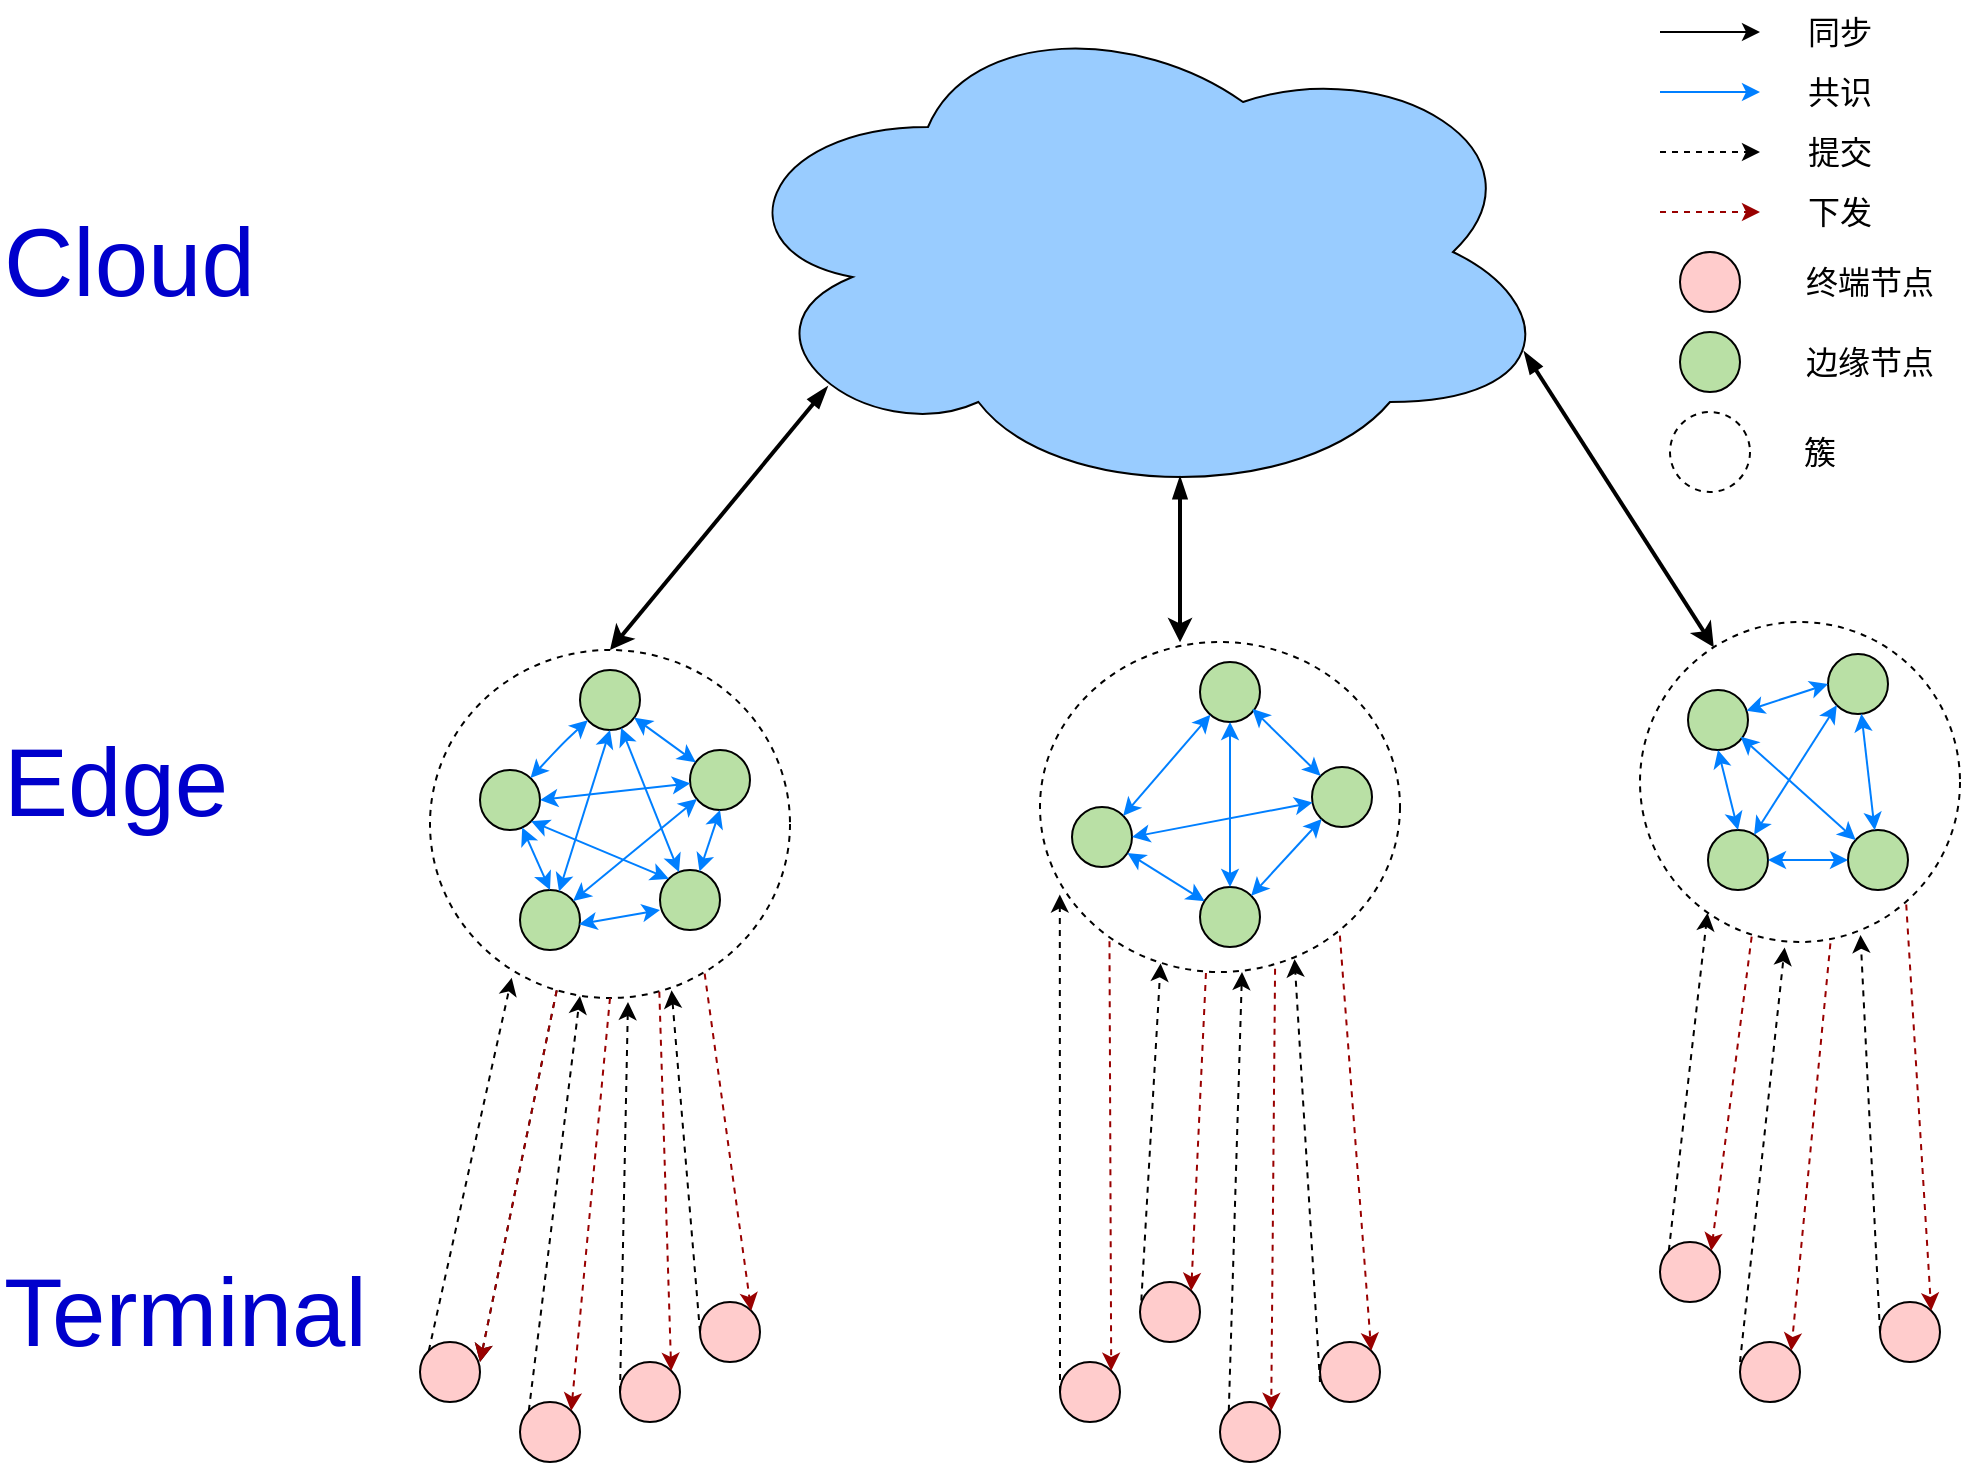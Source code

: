 <mxfile version="13.9.9" type="device"><diagram id="PI7rPJD1yioa2qnItkM4" name="Page-1"><mxGraphModel dx="1808" dy="650" grid="1" gridSize="10" guides="1" tooltips="1" connect="1" arrows="1" fold="1" page="1" pageScale="1" pageWidth="827" pageHeight="1169" math="0" shadow="0"><root><mxCell id="0"/><mxCell id="1" parent="0"/><mxCell id="evKppDUpDH1jwagpnQYI-1" value="" style="ellipse;shape=cloud;whiteSpace=wrap;html=1;fillColor=#99CCFF;" parent="1" vertex="1"><mxGeometry x="189" y="40" width="420" height="250" as="geometry"/></mxCell><mxCell id="evKppDUpDH1jwagpnQYI-45" value="" style="group" parent="1" vertex="1" connectable="0"><mxGeometry x="50" y="360" width="180" height="178" as="geometry"/></mxCell><mxCell id="evKppDUpDH1jwagpnQYI-5" value="" style="ellipse;whiteSpace=wrap;html=1;aspect=fixed;fillColor=#B9E0A5;" parent="evKppDUpDH1jwagpnQYI-45" vertex="1"><mxGeometry x="70" y="14" width="30" height="30" as="geometry"/></mxCell><mxCell id="evKppDUpDH1jwagpnQYI-6" value="" style="ellipse;whiteSpace=wrap;html=1;aspect=fixed;fillColor=#B9E0A5;" parent="evKppDUpDH1jwagpnQYI-45" vertex="1"><mxGeometry x="20" y="64" width="30" height="30" as="geometry"/></mxCell><mxCell id="evKppDUpDH1jwagpnQYI-7" value="" style="ellipse;whiteSpace=wrap;html=1;aspect=fixed;fillColor=#B9E0A5;" parent="evKppDUpDH1jwagpnQYI-45" vertex="1"><mxGeometry x="125" y="54" width="30" height="30" as="geometry"/></mxCell><mxCell id="evKppDUpDH1jwagpnQYI-8" value="" style="ellipse;whiteSpace=wrap;html=1;aspect=fixed;fillColor=#B9E0A5;" parent="evKppDUpDH1jwagpnQYI-45" vertex="1"><mxGeometry x="40" y="124" width="30" height="30" as="geometry"/></mxCell><mxCell id="evKppDUpDH1jwagpnQYI-9" value="" style="ellipse;whiteSpace=wrap;html=1;aspect=fixed;fillColor=#B9E0A5;" parent="evKppDUpDH1jwagpnQYI-45" vertex="1"><mxGeometry x="110" y="114" width="30" height="30" as="geometry"/></mxCell><mxCell id="evKppDUpDH1jwagpnQYI-20" value="" style="endArrow=classic;startArrow=classic;html=1;strokeColor=#007FFF;" parent="evKppDUpDH1jwagpnQYI-45" source="evKppDUpDH1jwagpnQYI-6" target="evKppDUpDH1jwagpnQYI-5" edge="1"><mxGeometry width="50" height="50" relative="1" as="geometry"><mxPoint x="47.607" y="64.393" as="sourcePoint"/><mxPoint x="72" y="40" as="targetPoint"/><Array as="points"><mxPoint x="62" y="50"/></Array></mxGeometry></mxCell><mxCell id="evKppDUpDH1jwagpnQYI-37" value="" style="endArrow=classic;startArrow=classic;html=1;strokeColor=#007FFF;" parent="evKppDUpDH1jwagpnQYI-45" source="evKppDUpDH1jwagpnQYI-5" target="evKppDUpDH1jwagpnQYI-7" edge="1"><mxGeometry width="50" height="50" relative="1" as="geometry"><mxPoint x="99.997" y="68.393" as="sourcePoint"/><mxPoint x="124.39" y="44" as="targetPoint"/></mxGeometry></mxCell><mxCell id="evKppDUpDH1jwagpnQYI-38" value="" style="endArrow=classic;startArrow=classic;html=1;exitX=0.984;exitY=0.57;exitDx=0;exitDy=0;strokeColor=#007FFF;exitPerimeter=0;" parent="evKppDUpDH1jwagpnQYI-45" source="evKppDUpDH1jwagpnQYI-8" edge="1"><mxGeometry width="50" height="50" relative="1" as="geometry"><mxPoint x="79.997" y="141.193" as="sourcePoint"/><mxPoint x="110" y="134" as="targetPoint"/></mxGeometry></mxCell><mxCell id="evKppDUpDH1jwagpnQYI-40" value="" style="endArrow=classic;startArrow=classic;html=1;exitX=0.5;exitY=0;exitDx=0;exitDy=0;strokeColor=#007FFF;" parent="evKppDUpDH1jwagpnQYI-45" source="evKppDUpDH1jwagpnQYI-8" target="evKppDUpDH1jwagpnQYI-6" edge="1"><mxGeometry width="50" height="50" relative="1" as="geometry"><mxPoint x="39.997" y="118.393" as="sourcePoint"/><mxPoint x="64.39" y="94" as="targetPoint"/></mxGeometry></mxCell><mxCell id="evKppDUpDH1jwagpnQYI-43" value="" style="endArrow=classic;startArrow=classic;html=1;strokeColor=#007FFF;entryX=0.5;entryY=1;entryDx=0;entryDy=0;" parent="evKppDUpDH1jwagpnQYI-45" source="evKppDUpDH1jwagpnQYI-9" target="evKppDUpDH1jwagpnQYI-7" edge="1"><mxGeometry width="50" height="50" relative="1" as="geometry"><mxPoint x="127.807" y="111.193" as="sourcePoint"/><mxPoint x="152.2" y="86.8" as="targetPoint"/></mxGeometry></mxCell><mxCell id="evKppDUpDH1jwagpnQYI-47" value="" style="endArrow=classic;startArrow=classic;html=1;strokeColor=#007FFF;entryX=0.5;entryY=1;entryDx=0;entryDy=0;" parent="evKppDUpDH1jwagpnQYI-45" source="evKppDUpDH1jwagpnQYI-8" target="evKppDUpDH1jwagpnQYI-5" edge="1"><mxGeometry width="50" height="50" relative="1" as="geometry"><mxPoint x="55.218" y="78.019" as="sourcePoint"/><mxPoint x="83.919" y="49.109" as="targetPoint"/></mxGeometry></mxCell><mxCell id="evKppDUpDH1jwagpnQYI-48" value="" style="endArrow=classic;startArrow=classic;html=1;strokeColor=#007FFF;" parent="evKppDUpDH1jwagpnQYI-45" source="evKppDUpDH1jwagpnQYI-9" target="evKppDUpDH1jwagpnQYI-5" edge="1"><mxGeometry width="50" height="50" relative="1" as="geometry"><mxPoint x="69.526" y="134.699" as="sourcePoint"/><mxPoint x="95" y="54" as="targetPoint"/></mxGeometry></mxCell><mxCell id="evKppDUpDH1jwagpnQYI-49" value="" style="endArrow=classic;startArrow=classic;html=1;strokeColor=#007FFF;" parent="evKppDUpDH1jwagpnQYI-45" source="evKppDUpDH1jwagpnQYI-7" target="evKppDUpDH1jwagpnQYI-8" edge="1"><mxGeometry width="50" height="50" relative="1" as="geometry"><mxPoint x="129.429" y="125.073" as="sourcePoint"/><mxPoint x="100.571" y="52.927" as="targetPoint"/></mxGeometry></mxCell><mxCell id="evKppDUpDH1jwagpnQYI-50" value="" style="endArrow=classic;startArrow=classic;html=1;strokeColor=#007FFF;entryX=1;entryY=0.5;entryDx=0;entryDy=0;" parent="evKppDUpDH1jwagpnQYI-45" source="evKppDUpDH1jwagpnQYI-7" target="evKppDUpDH1jwagpnQYI-6" edge="1"><mxGeometry width="50" height="50" relative="1" as="geometry"><mxPoint x="138.43" y="88.547" as="sourcePoint"/><mxPoint x="76.568" y="139.451" as="targetPoint"/></mxGeometry></mxCell><mxCell id="evKppDUpDH1jwagpnQYI-51" value="" style="endArrow=classic;startArrow=classic;html=1;strokeColor=#007FFF;entryX=1;entryY=1;entryDx=0;entryDy=0;exitX=0;exitY=0;exitDx=0;exitDy=0;" parent="evKppDUpDH1jwagpnQYI-45" source="evKppDUpDH1jwagpnQYI-9" target="evKppDUpDH1jwagpnQYI-6" edge="1"><mxGeometry width="50" height="50" relative="1" as="geometry"><mxPoint x="135.092" y="80.656" as="sourcePoint"/><mxPoint x="60" y="89" as="targetPoint"/></mxGeometry></mxCell><mxCell id="evKppDUpDH1jwagpnQYI-2" value="" style="ellipse;whiteSpace=wrap;html=1;fillColor=none;dashed=1;" parent="evKppDUpDH1jwagpnQYI-45" vertex="1"><mxGeometry x="-5" y="4" width="180" height="174" as="geometry"/></mxCell><mxCell id="evKppDUpDH1jwagpnQYI-46" value="" style="group" parent="1" vertex="1" connectable="0"><mxGeometry x="360" y="370" width="170" height="155" as="geometry"/></mxCell><mxCell id="evKppDUpDH1jwagpnQYI-3" value="" style="ellipse;whiteSpace=wrap;html=1;fillColor=none;dashed=1;" parent="evKppDUpDH1jwagpnQYI-46" vertex="1"><mxGeometry x="-10" y="-10" width="180" height="165" as="geometry"/></mxCell><mxCell id="evKppDUpDH1jwagpnQYI-12" value="" style="ellipse;whiteSpace=wrap;html=1;aspect=fixed;fillColor=#B9E0A5;" parent="evKppDUpDH1jwagpnQYI-46" vertex="1"><mxGeometry x="70" width="30" height="30" as="geometry"/></mxCell><mxCell id="evKppDUpDH1jwagpnQYI-13" value="" style="ellipse;whiteSpace=wrap;html=1;aspect=fixed;fillColor=#B9E0A5;" parent="evKppDUpDH1jwagpnQYI-46" vertex="1"><mxGeometry x="126" y="52.5" width="30" height="30" as="geometry"/></mxCell><mxCell id="evKppDUpDH1jwagpnQYI-14" value="" style="ellipse;whiteSpace=wrap;html=1;aspect=fixed;fillColor=#B9E0A5;" parent="evKppDUpDH1jwagpnQYI-46" vertex="1"><mxGeometry x="70" y="112.5" width="30" height="30" as="geometry"/></mxCell><mxCell id="evKppDUpDH1jwagpnQYI-15" value="" style="ellipse;whiteSpace=wrap;html=1;aspect=fixed;fillColor=#B9E0A5;" parent="evKppDUpDH1jwagpnQYI-46" vertex="1"><mxGeometry x="6" y="72.5" width="30" height="30" as="geometry"/></mxCell><mxCell id="evKppDUpDH1jwagpnQYI-23" value="" style="endArrow=classic;startArrow=classic;html=1;strokeColor=#007FFF;exitX=1;exitY=0;exitDx=0;exitDy=0;" parent="evKppDUpDH1jwagpnQYI-46" source="evKppDUpDH1jwagpnQYI-15" target="evKppDUpDH1jwagpnQYI-12" edge="1"><mxGeometry width="50" height="50" relative="1" as="geometry"><mxPoint x="50" y="67.5" as="sourcePoint"/><mxPoint x="74" y="42.5" as="targetPoint"/></mxGeometry></mxCell><mxCell id="evKppDUpDH1jwagpnQYI-24" value="" style="endArrow=classic;startArrow=classic;html=1;strokeColor=#007FFF;" parent="evKppDUpDH1jwagpnQYI-46" source="evKppDUpDH1jwagpnQYI-15" target="evKppDUpDH1jwagpnQYI-14" edge="1"><mxGeometry width="50" height="50" relative="1" as="geometry"><mxPoint x="46" y="92.5" as="sourcePoint"/><mxPoint x="69.841" y="117.477" as="targetPoint"/></mxGeometry></mxCell><mxCell id="evKppDUpDH1jwagpnQYI-26" value="" style="endArrow=classic;startArrow=classic;html=1;strokeColor=#007FFF;exitX=1;exitY=0;exitDx=0;exitDy=0;" parent="evKppDUpDH1jwagpnQYI-46" source="evKppDUpDH1jwagpnQYI-14" target="evKppDUpDH1jwagpnQYI-13" edge="1"><mxGeometry width="50" height="50" relative="1" as="geometry"><mxPoint x="100" y="117.5" as="sourcePoint"/><mxPoint x="124" y="92.5" as="targetPoint"/></mxGeometry></mxCell><mxCell id="evKppDUpDH1jwagpnQYI-27" value="" style="endArrow=classic;startArrow=classic;html=1;strokeColor=#007FFF;exitX=0.872;exitY=0.783;exitDx=0;exitDy=0;exitPerimeter=0;" parent="evKppDUpDH1jwagpnQYI-46" source="evKppDUpDH1jwagpnQYI-12" target="evKppDUpDH1jwagpnQYI-13" edge="1"><mxGeometry width="50" height="50" relative="1" as="geometry"><mxPoint x="96" y="42.5" as="sourcePoint"/><mxPoint x="121.05" y="66.28" as="targetPoint"/></mxGeometry></mxCell><mxCell id="evKppDUpDH1jwagpnQYI-52" value="" style="endArrow=classic;startArrow=classic;html=1;strokeColor=#007FFF;exitX=1;exitY=0.5;exitDx=0;exitDy=0;" parent="evKppDUpDH1jwagpnQYI-46" source="evKppDUpDH1jwagpnQYI-15" target="evKppDUpDH1jwagpnQYI-13" edge="1"><mxGeometry width="50" height="50" relative="1" as="geometry"><mxPoint x="55.607" y="76.893" as="sourcePoint"/><mxPoint x="84.393" y="48.107" as="targetPoint"/></mxGeometry></mxCell><mxCell id="evKppDUpDH1jwagpnQYI-53" value="" style="endArrow=classic;startArrow=classic;html=1;strokeColor=#007FFF;exitX=0.5;exitY=1;exitDx=0;exitDy=0;" parent="evKppDUpDH1jwagpnQYI-46" source="evKppDUpDH1jwagpnQYI-12" target="evKppDUpDH1jwagpnQYI-14" edge="1"><mxGeometry width="50" height="50" relative="1" as="geometry"><mxPoint x="60" y="87.5" as="sourcePoint"/><mxPoint x="130" y="87.5" as="targetPoint"/></mxGeometry></mxCell><mxCell id="evKppDUpDH1jwagpnQYI-56" value="" style="group" parent="1" vertex="1" connectable="0"><mxGeometry x="650" y="350" width="160" height="160" as="geometry"/></mxCell><mxCell id="evKppDUpDH1jwagpnQYI-4" value="" style="ellipse;whiteSpace=wrap;html=1;fillColor=none;dashed=1;" parent="evKppDUpDH1jwagpnQYI-56" vertex="1"><mxGeometry width="160" height="160" as="geometry"/></mxCell><mxCell id="evKppDUpDH1jwagpnQYI-16" value="" style="ellipse;whiteSpace=wrap;html=1;aspect=fixed;fillColor=#B9E0A5;" parent="evKppDUpDH1jwagpnQYI-56" vertex="1"><mxGeometry x="94" y="16" width="30" height="30" as="geometry"/></mxCell><mxCell id="evKppDUpDH1jwagpnQYI-17" value="" style="ellipse;whiteSpace=wrap;html=1;aspect=fixed;fillColor=#B9E0A5;" parent="evKppDUpDH1jwagpnQYI-56" vertex="1"><mxGeometry x="104" y="104" width="30" height="30" as="geometry"/></mxCell><mxCell id="evKppDUpDH1jwagpnQYI-18" value="" style="ellipse;whiteSpace=wrap;html=1;aspect=fixed;fillColor=#B9E0A5;" parent="evKppDUpDH1jwagpnQYI-56" vertex="1"><mxGeometry x="34" y="104" width="30" height="30" as="geometry"/></mxCell><mxCell id="evKppDUpDH1jwagpnQYI-19" value="" style="ellipse;whiteSpace=wrap;html=1;aspect=fixed;fillColor=#B9E0A5;" parent="evKppDUpDH1jwagpnQYI-56" vertex="1"><mxGeometry x="24" y="34" width="30" height="30" as="geometry"/></mxCell><mxCell id="evKppDUpDH1jwagpnQYI-28" value="" style="endArrow=classic;startArrow=classic;html=1;strokeColor=#007FFF;entryX=0;entryY=0.5;entryDx=0;entryDy=0;" parent="evKppDUpDH1jwagpnQYI-56" source="evKppDUpDH1jwagpnQYI-19" target="evKppDUpDH1jwagpnQYI-16" edge="1"><mxGeometry width="50" height="50" relative="1" as="geometry"><mxPoint x="64" y="59" as="sourcePoint"/><mxPoint x="88" y="34" as="targetPoint"/></mxGeometry></mxCell><mxCell id="evKppDUpDH1jwagpnQYI-29" value="" style="endArrow=classic;startArrow=classic;html=1;strokeColor=#007FFF;entryX=0.5;entryY=1;entryDx=0;entryDy=0;exitX=0.5;exitY=0;exitDx=0;exitDy=0;" parent="evKppDUpDH1jwagpnQYI-56" source="evKppDUpDH1jwagpnQYI-18" target="evKppDUpDH1jwagpnQYI-19" edge="1"><mxGeometry width="50" height="50" relative="1" as="geometry"><mxPoint x="30" y="91.5" as="sourcePoint"/><mxPoint x="54" y="66.5" as="targetPoint"/></mxGeometry></mxCell><mxCell id="evKppDUpDH1jwagpnQYI-31" value="" style="endArrow=classic;startArrow=classic;html=1;strokeColor=#007FFF;entryX=0;entryY=0.5;entryDx=0;entryDy=0;" parent="evKppDUpDH1jwagpnQYI-56" source="evKppDUpDH1jwagpnQYI-18" target="evKppDUpDH1jwagpnQYI-17" edge="1"><mxGeometry width="50" height="50" relative="1" as="geometry"><mxPoint x="70" y="139" as="sourcePoint"/><mxPoint x="94" y="114" as="targetPoint"/></mxGeometry></mxCell><mxCell id="evKppDUpDH1jwagpnQYI-32" value="" style="endArrow=classic;startArrow=classic;html=1;strokeColor=#007FFF;" parent="evKppDUpDH1jwagpnQYI-56" source="evKppDUpDH1jwagpnQYI-17" target="evKppDUpDH1jwagpnQYI-16" edge="1"><mxGeometry width="50" height="50" relative="1" as="geometry"><mxPoint x="107" y="86.5" as="sourcePoint"/><mxPoint x="131" y="61.5" as="targetPoint"/></mxGeometry></mxCell><mxCell id="evKppDUpDH1jwagpnQYI-54" value="" style="endArrow=classic;startArrow=classic;html=1;strokeColor=#007FFF;exitX=0.878;exitY=0.778;exitDx=0;exitDy=0;exitPerimeter=0;" parent="evKppDUpDH1jwagpnQYI-56" source="evKppDUpDH1jwagpnQYI-19" target="evKppDUpDH1jwagpnQYI-17" edge="1"><mxGeometry width="50" height="50" relative="1" as="geometry"><mxPoint x="63.758" y="56.317" as="sourcePoint"/><mxPoint x="104" y="49" as="targetPoint"/></mxGeometry></mxCell><mxCell id="evKppDUpDH1jwagpnQYI-55" value="" style="endArrow=classic;startArrow=classic;html=1;strokeColor=#007FFF;exitX=0;exitY=1;exitDx=0;exitDy=0;" parent="evKppDUpDH1jwagpnQYI-56" source="evKppDUpDH1jwagpnQYI-16" target="evKppDUpDH1jwagpnQYI-18" edge="1"><mxGeometry width="50" height="50" relative="1" as="geometry"><mxPoint x="60.34" y="67.34" as="sourcePoint"/><mxPoint x="117.837" y="118.981" as="targetPoint"/></mxGeometry></mxCell><mxCell id="evKppDUpDH1jwagpnQYI-58" value="" style="ellipse;whiteSpace=wrap;html=1;aspect=fixed;fillColor=#FFCCCC;" parent="1" vertex="1"><mxGeometry x="40" y="710" width="30" height="30" as="geometry"/></mxCell><mxCell id="evKppDUpDH1jwagpnQYI-59" value="" style="ellipse;whiteSpace=wrap;html=1;aspect=fixed;fillColor=#FFCCCC;" parent="1" vertex="1"><mxGeometry x="90" y="740" width="30" height="30" as="geometry"/></mxCell><mxCell id="evKppDUpDH1jwagpnQYI-60" value="" style="ellipse;whiteSpace=wrap;html=1;aspect=fixed;fillColor=#FFCCCC;" parent="1" vertex="1"><mxGeometry x="140" y="720" width="30" height="30" as="geometry"/></mxCell><mxCell id="evKppDUpDH1jwagpnQYI-61" value="" style="ellipse;whiteSpace=wrap;html=1;aspect=fixed;fillColor=#FFCCCC;" parent="1" vertex="1"><mxGeometry x="180" y="690" width="30" height="30" as="geometry"/></mxCell><mxCell id="evKppDUpDH1jwagpnQYI-62" value="" style="ellipse;whiteSpace=wrap;html=1;aspect=fixed;fillColor=#FFCCCC;" parent="1" vertex="1"><mxGeometry x="360" y="720" width="30" height="30" as="geometry"/></mxCell><mxCell id="evKppDUpDH1jwagpnQYI-63" value="" style="ellipse;whiteSpace=wrap;html=1;aspect=fixed;fillColor=#FFCCCC;" parent="1" vertex="1"><mxGeometry x="400" y="680" width="30" height="30" as="geometry"/></mxCell><mxCell id="evKppDUpDH1jwagpnQYI-64" value="" style="ellipse;whiteSpace=wrap;html=1;aspect=fixed;fillColor=#FFCCCC;" parent="1" vertex="1"><mxGeometry x="440" y="740" width="30" height="30" as="geometry"/></mxCell><mxCell id="evKppDUpDH1jwagpnQYI-65" value="" style="ellipse;whiteSpace=wrap;html=1;aspect=fixed;fillColor=#FFCCCC;" parent="1" vertex="1"><mxGeometry x="490" y="710" width="30" height="30" as="geometry"/></mxCell><mxCell id="evKppDUpDH1jwagpnQYI-66" value="" style="ellipse;whiteSpace=wrap;html=1;aspect=fixed;fillColor=#FFCCCC;" parent="1" vertex="1"><mxGeometry x="660" y="660" width="30" height="30" as="geometry"/></mxCell><mxCell id="evKppDUpDH1jwagpnQYI-67" value="" style="ellipse;whiteSpace=wrap;html=1;aspect=fixed;fillColor=#FFCCCC;" parent="1" vertex="1"><mxGeometry x="700" y="710" width="30" height="30" as="geometry"/></mxCell><mxCell id="evKppDUpDH1jwagpnQYI-68" value="" style="ellipse;whiteSpace=wrap;html=1;aspect=fixed;fillColor=#FFCCCC;" parent="1" vertex="1"><mxGeometry x="770" y="690" width="30" height="30" as="geometry"/></mxCell><mxCell id="evKppDUpDH1jwagpnQYI-70" value="" style="endArrow=classic;html=1;entryX=0.227;entryY=0.942;entryDx=0;entryDy=0;entryPerimeter=0;exitX=0;exitY=0;exitDx=0;exitDy=0;dashed=1;" parent="1" source="evKppDUpDH1jwagpnQYI-58" target="evKppDUpDH1jwagpnQYI-2" edge="1"><mxGeometry width="50" height="50" relative="1" as="geometry"><mxPoint x="30" y="720" as="sourcePoint"/><mxPoint x="80" y="670" as="targetPoint"/></mxGeometry></mxCell><mxCell id="evKppDUpDH1jwagpnQYI-71" value="" style="endArrow=classic;html=1;exitX=0.352;exitY=0.978;exitDx=0;exitDy=0;exitPerimeter=0;dashed=1;entryX=1;entryY=0.333;entryDx=0;entryDy=0;entryPerimeter=0;" parent="1" source="evKppDUpDH1jwagpnQYI-2" target="evKppDUpDH1jwagpnQYI-58" edge="1"><mxGeometry width="50" height="50" relative="1" as="geometry"><mxPoint x="108" y="530" as="sourcePoint"/><mxPoint x="70" y="710" as="targetPoint"/></mxGeometry></mxCell><mxCell id="evKppDUpDH1jwagpnQYI-72" value="" style="endArrow=classic;html=1;dashed=1;strokeColor=#000000;exitX=0;exitY=0;exitDx=0;exitDy=0;" parent="1" source="evKppDUpDH1jwagpnQYI-59" target="evKppDUpDH1jwagpnQYI-2" edge="1"><mxGeometry width="50" height="50" relative="1" as="geometry"><mxPoint x="90" y="790" as="sourcePoint"/><mxPoint x="140" y="740" as="targetPoint"/><Array as="points"><mxPoint x="120" y="537"/></Array></mxGeometry></mxCell><mxCell id="evKppDUpDH1jwagpnQYI-73" value="" style="endArrow=classic;html=1;dashed=1;strokeColor=#000000;exitX=0;exitY=0.5;exitDx=0;exitDy=0;" parent="1" source="evKppDUpDH1jwagpnQYI-60" edge="1"><mxGeometry width="50" height="50" relative="1" as="geometry"><mxPoint x="120" y="740" as="sourcePoint"/><mxPoint x="144" y="540" as="targetPoint"/></mxGeometry></mxCell><mxCell id="evKppDUpDH1jwagpnQYI-74" value="" style="endArrow=classic;html=1;dashed=1;strokeColor=#000000;entryX=0.671;entryY=0.978;entryDx=0;entryDy=0;entryPerimeter=0;exitX=0;exitY=0.5;exitDx=0;exitDy=0;" parent="1" source="evKppDUpDH1jwagpnQYI-61" target="evKppDUpDH1jwagpnQYI-2" edge="1"><mxGeometry width="50" height="50" relative="1" as="geometry"><mxPoint x="180" y="670" as="sourcePoint"/><mxPoint x="230" y="620" as="targetPoint"/></mxGeometry></mxCell><mxCell id="evKppDUpDH1jwagpnQYI-75" value="" style="endArrow=classic;html=1;dashed=1;strokeColor=#000000;exitX=0;exitY=0.5;exitDx=0;exitDy=0;entryX=0.055;entryY=0.765;entryDx=0;entryDy=0;entryPerimeter=0;" parent="1" source="evKppDUpDH1jwagpnQYI-62" target="evKppDUpDH1jwagpnQYI-3" edge="1"><mxGeometry width="50" height="50" relative="1" as="geometry"><mxPoint x="350" y="680" as="sourcePoint"/><mxPoint x="400" y="630" as="targetPoint"/></mxGeometry></mxCell><mxCell id="evKppDUpDH1jwagpnQYI-76" value="" style="endArrow=classic;html=1;dashed=1;strokeColor=#000000;entryX=0.335;entryY=0.974;entryDx=0;entryDy=0;entryPerimeter=0;exitX=0.022;exitY=0.309;exitDx=0;exitDy=0;exitPerimeter=0;" parent="1" source="evKppDUpDH1jwagpnQYI-63" target="evKppDUpDH1jwagpnQYI-3" edge="1"><mxGeometry width="50" height="50" relative="1" as="geometry"><mxPoint x="410" y="700" as="sourcePoint"/><mxPoint x="460" y="650" as="targetPoint"/></mxGeometry></mxCell><mxCell id="evKppDUpDH1jwagpnQYI-77" value="" style="endArrow=classic;html=1;dashed=1;strokeColor=#000000;exitX=0;exitY=0;exitDx=0;exitDy=0;" parent="1" source="evKppDUpDH1jwagpnQYI-64" edge="1"><mxGeometry width="50" height="50" relative="1" as="geometry"><mxPoint x="440" y="770" as="sourcePoint"/><mxPoint x="451" y="525" as="targetPoint"/></mxGeometry></mxCell><mxCell id="evKppDUpDH1jwagpnQYI-78" value="" style="endArrow=classic;html=1;dashed=1;strokeColor=#000000;entryX=0.707;entryY=0.961;entryDx=0;entryDy=0;entryPerimeter=0;" parent="1" target="evKppDUpDH1jwagpnQYI-3" edge="1"><mxGeometry width="50" height="50" relative="1" as="geometry"><mxPoint x="490" y="730" as="sourcePoint"/><mxPoint x="540" y="680" as="targetPoint"/></mxGeometry></mxCell><mxCell id="evKppDUpDH1jwagpnQYI-79" value="" style="endArrow=classic;html=1;dashed=1;strokeColor=#000000;entryX=0.211;entryY=0.909;entryDx=0;entryDy=0;entryPerimeter=0;exitX=0;exitY=0;exitDx=0;exitDy=0;" parent="1" source="evKppDUpDH1jwagpnQYI-66" target="evKppDUpDH1jwagpnQYI-4" edge="1"><mxGeometry width="50" height="50" relative="1" as="geometry"><mxPoint x="660" y="690" as="sourcePoint"/><mxPoint x="710" y="650" as="targetPoint"/></mxGeometry></mxCell><mxCell id="evKppDUpDH1jwagpnQYI-80" value="" style="endArrow=classic;html=1;dashed=1;strokeColor=#000000;entryX=0.452;entryY=1.017;entryDx=0;entryDy=0;entryPerimeter=0;" parent="1" target="evKppDUpDH1jwagpnQYI-4" edge="1"><mxGeometry width="50" height="50" relative="1" as="geometry"><mxPoint x="700" y="720" as="sourcePoint"/><mxPoint x="750" y="700" as="targetPoint"/></mxGeometry></mxCell><mxCell id="evKppDUpDH1jwagpnQYI-81" value="" style="endArrow=classic;html=1;dashed=1;strokeColor=#000000;entryX=0.689;entryY=0.978;entryDx=0;entryDy=0;entryPerimeter=0;exitX=0;exitY=0.5;exitDx=0;exitDy=0;" parent="1" source="evKppDUpDH1jwagpnQYI-68" target="evKppDUpDH1jwagpnQYI-4" edge="1"><mxGeometry width="50" height="50" relative="1" as="geometry"><mxPoint x="770" y="720" as="sourcePoint"/><mxPoint x="820" y="670" as="targetPoint"/></mxGeometry></mxCell><mxCell id="evKppDUpDH1jwagpnQYI-83" value="" style="endArrow=classic;html=1;dashed=1;entryX=1;entryY=0;entryDx=0;entryDy=0;exitX=0.832;exitY=0.883;exitDx=0;exitDy=0;exitPerimeter=0;strokeColor=#990000;" parent="1" source="evKppDUpDH1jwagpnQYI-4" target="evKppDUpDH1jwagpnQYI-68" edge="1"><mxGeometry width="50" height="50" relative="1" as="geometry"><mxPoint x="780" y="540" as="sourcePoint"/><mxPoint x="830" y="490" as="targetPoint"/></mxGeometry></mxCell><mxCell id="evKppDUpDH1jwagpnQYI-84" value="" style="endArrow=classic;html=1;dashed=1;entryX=1;entryY=0;entryDx=0;entryDy=0;exitX=0.595;exitY=1.004;exitDx=0;exitDy=0;exitPerimeter=0;strokeColor=#990000;" parent="1" source="evKppDUpDH1jwagpnQYI-4" target="evKppDUpDH1jwagpnQYI-67" edge="1"><mxGeometry width="50" height="50" relative="1" as="geometry"><mxPoint x="720" y="700" as="sourcePoint"/><mxPoint x="770" y="650" as="targetPoint"/></mxGeometry></mxCell><mxCell id="evKppDUpDH1jwagpnQYI-85" value="" style="endArrow=classic;html=1;dashed=1;entryX=1;entryY=0;entryDx=0;entryDy=0;exitX=0.349;exitY=0.983;exitDx=0;exitDy=0;exitPerimeter=0;strokeColor=#990000;" parent="1" source="evKppDUpDH1jwagpnQYI-4" target="evKppDUpDH1jwagpnQYI-66" edge="1"><mxGeometry width="50" height="50" relative="1" as="geometry"><mxPoint x="610" y="590" as="sourcePoint"/><mxPoint x="660" y="540" as="targetPoint"/></mxGeometry></mxCell><mxCell id="evKppDUpDH1jwagpnQYI-86" value="" style="endArrow=classic;html=1;dashed=1;exitX=0.833;exitY=0.89;exitDx=0;exitDy=0;exitPerimeter=0;entryX=1;entryY=0;entryDx=0;entryDy=0;strokeColor=#990000;" parent="1" source="evKppDUpDH1jwagpnQYI-3" target="evKppDUpDH1jwagpnQYI-65" edge="1"><mxGeometry width="50" height="50" relative="1" as="geometry"><mxPoint x="510" y="720" as="sourcePoint"/><mxPoint x="550" y="760" as="targetPoint"/></mxGeometry></mxCell><mxCell id="evKppDUpDH1jwagpnQYI-87" value="" style="endArrow=classic;html=1;dashed=1;entryX=1;entryY=0;entryDx=0;entryDy=0;exitX=0.653;exitY=0.99;exitDx=0;exitDy=0;exitPerimeter=0;strokeColor=#990000;" parent="1" source="evKppDUpDH1jwagpnQYI-3" target="evKppDUpDH1jwagpnQYI-64" edge="1"><mxGeometry width="50" height="50" relative="1" as="geometry"><mxPoint x="470" y="810" as="sourcePoint"/><mxPoint x="520" y="760" as="targetPoint"/></mxGeometry></mxCell><mxCell id="evKppDUpDH1jwagpnQYI-88" value="" style="endArrow=classic;html=1;dashed=1;entryX=1;entryY=0;entryDx=0;entryDy=0;exitX=0.461;exitY=1.003;exitDx=0;exitDy=0;exitPerimeter=0;strokeColor=#990000;" parent="1" source="evKppDUpDH1jwagpnQYI-3" target="evKppDUpDH1jwagpnQYI-63" edge="1"><mxGeometry width="50" height="50" relative="1" as="geometry"><mxPoint x="436" y="528" as="sourcePoint"/><mxPoint x="440" y="730" as="targetPoint"/></mxGeometry></mxCell><mxCell id="evKppDUpDH1jwagpnQYI-89" value="" style="endArrow=classic;html=1;dashed=1;entryX=1;entryY=0;entryDx=0;entryDy=0;exitX=0.193;exitY=0.907;exitDx=0;exitDy=0;exitPerimeter=0;strokeColor=#990000;" parent="1" source="evKppDUpDH1jwagpnQYI-3" target="evKppDUpDH1jwagpnQYI-62" edge="1"><mxGeometry width="50" height="50" relative="1" as="geometry"><mxPoint x="360" y="610" as="sourcePoint"/><mxPoint x="410" y="560" as="targetPoint"/></mxGeometry></mxCell><mxCell id="evKppDUpDH1jwagpnQYI-90" value="" style="endArrow=classic;html=1;dashed=1;entryX=1;entryY=0;entryDx=0;entryDy=0;exitX=0.763;exitY=0.93;exitDx=0;exitDy=0;exitPerimeter=0;strokeColor=#990000;" parent="1" source="evKppDUpDH1jwagpnQYI-2" target="evKppDUpDH1jwagpnQYI-61" edge="1"><mxGeometry width="50" height="50" relative="1" as="geometry"><mxPoint x="190" y="570" as="sourcePoint"/><mxPoint x="240" y="520" as="targetPoint"/></mxGeometry></mxCell><mxCell id="evKppDUpDH1jwagpnQYI-91" value="" style="endArrow=classic;html=1;dashed=1;exitX=0.637;exitY=0.982;exitDx=0;exitDy=0;exitPerimeter=0;strokeColor=#990000;entryX=1;entryY=0;entryDx=0;entryDy=0;" parent="1" source="evKppDUpDH1jwagpnQYI-2" target="evKppDUpDH1jwagpnQYI-60" edge="1"><mxGeometry width="50" height="50" relative="1" as="geometry"><mxPoint x="190" y="810" as="sourcePoint"/><mxPoint x="180" y="735" as="targetPoint"/></mxGeometry></mxCell><mxCell id="evKppDUpDH1jwagpnQYI-92" value="" style="endArrow=classic;html=1;dashed=1;entryX=1;entryY=0;entryDx=0;entryDy=0;exitX=0.5;exitY=1;exitDx=0;exitDy=0;strokeColor=#990000;" parent="1" source="evKppDUpDH1jwagpnQYI-2" target="evKppDUpDH1jwagpnQYI-59" edge="1"><mxGeometry width="50" height="50" relative="1" as="geometry"><mxPoint x="120" y="810" as="sourcePoint"/><mxPoint x="170" y="760" as="targetPoint"/></mxGeometry></mxCell><mxCell id="evKppDUpDH1jwagpnQYI-93" value="" style="endArrow=blockThin;startArrow=classic;html=1;strokeColor=#000000;exitX=0.5;exitY=0;exitDx=0;exitDy=0;entryX=0.13;entryY=0.77;entryDx=0;entryDy=0;entryPerimeter=0;endFill=1;strokeWidth=2;" parent="1" source="evKppDUpDH1jwagpnQYI-2" target="evKppDUpDH1jwagpnQYI-1" edge="1"><mxGeometry width="50" height="50" relative="1" as="geometry"><mxPoint x="210" y="310" as="sourcePoint"/><mxPoint x="260" y="260" as="targetPoint"/></mxGeometry></mxCell><mxCell id="evKppDUpDH1jwagpnQYI-94" value="" style="endArrow=blockThin;startArrow=classic;html=1;strokeColor=#000000;endFill=1;strokeWidth=2;exitX=0.389;exitY=0.001;exitDx=0;exitDy=0;exitPerimeter=0;entryX=0.55;entryY=0.95;entryDx=0;entryDy=0;entryPerimeter=0;" parent="1" source="evKppDUpDH1jwagpnQYI-3" target="evKppDUpDH1jwagpnQYI-1" edge="1"><mxGeometry width="50" height="50" relative="1" as="geometry"><mxPoint x="338" y="395.5" as="sourcePoint"/><mxPoint x="413.22" y="270" as="targetPoint"/></mxGeometry></mxCell><mxCell id="evKppDUpDH1jwagpnQYI-95" value="" style="endArrow=blockThin;startArrow=classic;html=1;strokeColor=#000000;entryX=0.96;entryY=0.7;entryDx=0;entryDy=0;entryPerimeter=0;endFill=1;strokeWidth=2;" parent="1" source="evKppDUpDH1jwagpnQYI-4" target="evKppDUpDH1jwagpnQYI-1" edge="1"><mxGeometry width="50" height="50" relative="1" as="geometry"><mxPoint x="444.765" y="370.14" as="sourcePoint"/><mxPoint x="439.48" y="289.25" as="targetPoint"/></mxGeometry></mxCell><mxCell id="evKppDUpDH1jwagpnQYI-96" value="" style="endArrow=classic;html=1;strokeColor=#000000;strokeWidth=1;" parent="1" edge="1"><mxGeometry width="50" height="50" relative="1" as="geometry"><mxPoint x="660" y="55" as="sourcePoint"/><mxPoint x="710" y="55" as="targetPoint"/></mxGeometry></mxCell><mxCell id="evKppDUpDH1jwagpnQYI-98" value="" style="endArrow=classic;html=1;strokeWidth=1;strokeColor=#007FFF;" parent="1" edge="1"><mxGeometry width="50" height="50" relative="1" as="geometry"><mxPoint x="660" y="85" as="sourcePoint"/><mxPoint x="710" y="85" as="targetPoint"/></mxGeometry></mxCell><mxCell id="evKppDUpDH1jwagpnQYI-99" value="" style="endArrow=classic;html=1;strokeColor=#000000;strokeWidth=1;dashed=1;" parent="1" edge="1"><mxGeometry width="50" height="50" relative="1" as="geometry"><mxPoint x="660" y="115" as="sourcePoint"/><mxPoint x="710" y="115" as="targetPoint"/></mxGeometry></mxCell><mxCell id="evKppDUpDH1jwagpnQYI-100" value="" style="endArrow=classic;html=1;strokeWidth=1;dashed=1;strokeColor=#990000;" parent="1" edge="1"><mxGeometry width="50" height="50" relative="1" as="geometry"><mxPoint x="660" y="145" as="sourcePoint"/><mxPoint x="710" y="145" as="targetPoint"/></mxGeometry></mxCell><mxCell id="evKppDUpDH1jwagpnQYI-101" value="" style="ellipse;whiteSpace=wrap;html=1;aspect=fixed;fillColor=#FFCCCC;" parent="1" vertex="1"><mxGeometry x="670" y="165" width="30" height="30" as="geometry"/></mxCell><mxCell id="evKppDUpDH1jwagpnQYI-102" value="" style="ellipse;whiteSpace=wrap;html=1;aspect=fixed;fillColor=#B9E0A5;" parent="1" vertex="1"><mxGeometry x="670" y="205" width="30" height="30" as="geometry"/></mxCell><mxCell id="evKppDUpDH1jwagpnQYI-103" value="" style="ellipse;whiteSpace=wrap;html=1;aspect=fixed;fillColor=none;dashed=1;" parent="1" vertex="1"><mxGeometry x="665" y="245" width="40" height="40" as="geometry"/></mxCell><mxCell id="evKppDUpDH1jwagpnQYI-104" value="同步" style="text;html=1;strokeColor=none;fillColor=none;align=center;verticalAlign=middle;whiteSpace=wrap;rounded=0;dashed=1;fontSize=16;" parent="1" vertex="1"><mxGeometry x="730" y="45" width="40" height="20" as="geometry"/></mxCell><mxCell id="evKppDUpDH1jwagpnQYI-105" value="共识" style="text;html=1;strokeColor=none;fillColor=none;align=center;verticalAlign=middle;whiteSpace=wrap;rounded=0;dashed=1;fontSize=16;" parent="1" vertex="1"><mxGeometry x="730" y="75" width="40" height="20" as="geometry"/></mxCell><mxCell id="evKppDUpDH1jwagpnQYI-106" value="提交" style="text;html=1;strokeColor=none;fillColor=none;align=center;verticalAlign=middle;whiteSpace=wrap;rounded=0;dashed=1;fontSize=16;" parent="1" vertex="1"><mxGeometry x="730" y="105" width="40" height="20" as="geometry"/></mxCell><mxCell id="evKppDUpDH1jwagpnQYI-107" value="下发" style="text;html=1;strokeColor=none;fillColor=none;align=center;verticalAlign=middle;whiteSpace=wrap;rounded=0;dashed=1;fontSize=16;" parent="1" vertex="1"><mxGeometry x="730" y="135" width="40" height="20" as="geometry"/></mxCell><mxCell id="evKppDUpDH1jwagpnQYI-109" value="终端节点" style="text;html=1;strokeColor=none;fillColor=none;align=center;verticalAlign=middle;whiteSpace=wrap;rounded=0;dashed=1;fontSize=16;" parent="1" vertex="1"><mxGeometry x="730" y="170" width="70" height="20" as="geometry"/></mxCell><mxCell id="evKppDUpDH1jwagpnQYI-110" value="边缘节点" style="text;html=1;strokeColor=none;fillColor=none;align=center;verticalAlign=middle;whiteSpace=wrap;rounded=0;dashed=1;fontSize=16;" parent="1" vertex="1"><mxGeometry x="730" y="210" width="70" height="20" as="geometry"/></mxCell><mxCell id="evKppDUpDH1jwagpnQYI-111" value="簇" style="text;html=1;strokeColor=none;fillColor=none;align=center;verticalAlign=middle;whiteSpace=wrap;rounded=0;dashed=1;fontSize=16;" parent="1" vertex="1"><mxGeometry x="720" y="255" width="40" height="20" as="geometry"/></mxCell><mxCell id="evKppDUpDH1jwagpnQYI-113" value="" style="endArrow=classic;html=1;exitX=0.352;exitY=0.978;exitDx=0;exitDy=0;exitPerimeter=0;dashed=1;entryX=1;entryY=0.333;entryDx=0;entryDy=0;entryPerimeter=0;strokeColor=#990000;" parent="1" edge="1"><mxGeometry width="50" height="50" relative="1" as="geometry"><mxPoint x="108.36" y="534.182" as="sourcePoint"/><mxPoint x="70" y="720" as="targetPoint"/></mxGeometry></mxCell><mxCell id="evKppDUpDH1jwagpnQYI-117" value="&lt;div style=&quot;text-align: center&quot;&gt;&lt;span style=&quot;font-size: 48px&quot;&gt;&lt;font face=&quot;helvetica&quot;&gt;Edge&lt;/font&gt;&lt;/span&gt;&lt;/div&gt;" style="text;whiteSpace=wrap;html=1;fontSize=16;fontColor=#0000CC;" parent="1" vertex="1"><mxGeometry x="-170" y="395" width="150" height="50" as="geometry"/></mxCell><mxCell id="evKppDUpDH1jwagpnQYI-118" value="&lt;div style=&quot;text-align: center&quot;&gt;&lt;font face=&quot;helvetica&quot;&gt;&lt;span style=&quot;font-size: 48px&quot;&gt;Terminal&lt;/span&gt;&lt;/font&gt;&lt;/div&gt;" style="text;whiteSpace=wrap;html=1;fontSize=16;fontColor=#0000CC;" parent="1" vertex="1"><mxGeometry x="-170" y="660" width="150" height="50" as="geometry"/></mxCell><mxCell id="Ju8YERgl54j6EDFVJWyk-2" value="&lt;div style=&quot;text-align: center&quot;&gt;&lt;span style=&quot;font-size: 48px&quot;&gt;&lt;font face=&quot;helvetica&quot;&gt;Cloud&lt;/font&gt;&lt;/span&gt;&lt;/div&gt;" style="text;whiteSpace=wrap;html=1;fontSize=16;fontColor=#0000CC;" vertex="1" parent="1"><mxGeometry x="-170" y="135" width="150" height="50" as="geometry"/></mxCell></root></mxGraphModel></diagram></mxfile>